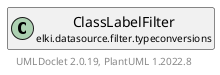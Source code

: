 @startuml
    remove .*\.(Instance|Par|Parameterizer|Factory)$
    set namespaceSeparator none
    hide empty fields
    hide empty methods

    class "<size:14>ClassLabelFilter.Par\n<size:10>elki.datasource.filter.typeconversions" as elki.datasource.filter.typeconversions.ClassLabelFilter.Par [[ClassLabelFilter.Par.html]] {
        {static} +CLASS_LABEL_INDEX_ID: OptionID
        {static} +CLASS_LABEL_CLASS_ID: OptionID
        #classLabelIndex: int
        -classLabelFactory: Factory<?>
        +configure(Parameterization): void
        +make(): ClassLabelFilter
    }

    interface "<size:14>Parameterizer\n<size:10>elki.utilities.optionhandling" as elki.utilities.optionhandling.Parameterizer [[../../../utilities/optionhandling/Parameterizer.html]] {
        {abstract} +make(): Object
    }
    class "<size:14>ClassLabelFilter\n<size:10>elki.datasource.filter.typeconversions" as elki.datasource.filter.typeconversions.ClassLabelFilter [[ClassLabelFilter.html]]

    elki.utilities.optionhandling.Parameterizer <|.. elki.datasource.filter.typeconversions.ClassLabelFilter.Par
    elki.datasource.filter.typeconversions.ClassLabelFilter +-- elki.datasource.filter.typeconversions.ClassLabelFilter.Par

    center footer UMLDoclet 2.0.19, PlantUML 1.2022.8
@enduml
